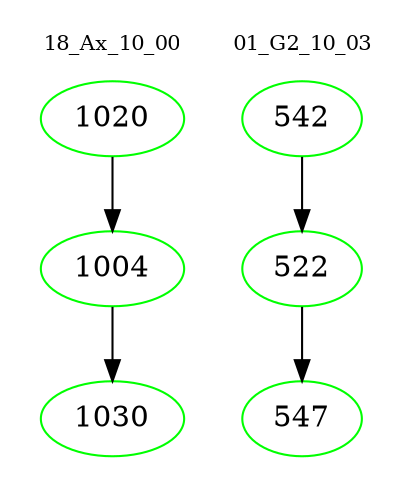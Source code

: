 digraph{
subgraph cluster_0 {
color = white
label = "18_Ax_10_00";
fontsize=10;
T0_1020 [label="1020", color="green"]
T0_1020 -> T0_1004 [color="black"]
T0_1004 [label="1004", color="green"]
T0_1004 -> T0_1030 [color="black"]
T0_1030 [label="1030", color="green"]
}
subgraph cluster_1 {
color = white
label = "01_G2_10_03";
fontsize=10;
T1_542 [label="542", color="green"]
T1_542 -> T1_522 [color="black"]
T1_522 [label="522", color="green"]
T1_522 -> T1_547 [color="black"]
T1_547 [label="547", color="green"]
}
}
